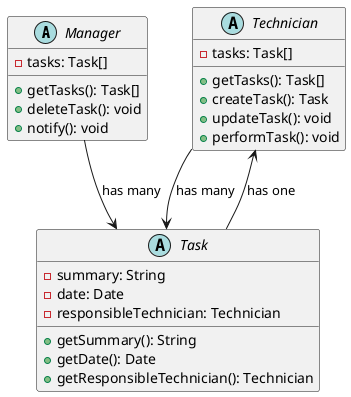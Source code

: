 @startuml
'https://plantuml.com/class-diagram

abstract class Manager {
	- tasks: Task[]
	+ getTasks(): Task[]
	+ deleteTask(): void
	+ notify(): void
}

abstract class Technician {
	- tasks: Task[]
	+ getTasks(): Task[]
	+ createTask(): Task
	+ updateTask(): void
	+ performTask(): void
}

abstract class Task {
	- summary: String
	- date: Date
	- responsibleTechnician: Technician
	+ getSummary(): String
	+ getDate(): Date
	+ getResponsibleTechnician(): Technician
}

Manager --> Task : has many
Technician --> Task : has many
Technician <-- Task : has one

@enduml